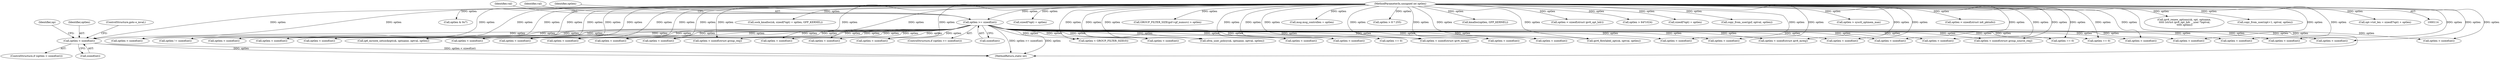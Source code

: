 digraph "0_linux_45f6fad84cc305103b28d73482b344d7f5b76f39_11@API" {
"1001835" [label="(Call,optlen < sizeof(int))"];
"1000152" [label="(Call,optlen >= sizeof(int))"];
"1000119" [label="(MethodParameterIn,unsigned int optlen)"];
"1000807" [label="(Call,optlen == 0)"];
"1000826" [label="(Call,optlen & 0x7)"];
"1000529" [label="(Call,optlen < sizeof(int))"];
"1000723" [label="(Call,optlen < sizeof(int))"];
"1001859" [label="(Call,optlen < sizeof(int))"];
"1000683" [label="(Call,optlen < sizeof(int))"];
"1001787" [label="(Call,optlen < sizeof(int))"];
"1001897" [label="(Call,xfrm_user_policy(sk, optname, optval, optlen))"];
"1001876" [label="(Call,ipv6_flowlabel_opt(sk, optval, optlen))"];
"1001257" [label="(Call,optlen != sizeof(int))"];
"1001835" [label="(Call,optlen < sizeof(int))"];
"1000509" [label="(Call,optlen < sizeof(int))"];
"1000179" [label="(Call,ip6_mroute_setsockopt(sk, optname, optval, optlen))"];
"1001165" [label="(Call,optlen < sizeof(int))"];
"1001057" [label="(Call,sock_kmalloc(sk, sizeof(*opt) + optlen, GFP_KERNEL))"];
"1000151" [label="(ControlStructure,if (optlen >= sizeof(int)))"];
"1000469" [label="(Call,optlen < sizeof(int))"];
"1001687" [label="(Call,optlen < GROUP_FILTER_SIZE(0))"];
"1001774" [label="(Call,optlen < sizeof(int))"];
"1001059" [label="(Call,sizeof(*opt) + optlen)"];
"1001230" [label="(Call,optlen < sizeof(int))"];
"1000194" [label="(Call,optlen < sizeof(int))"];
"1000449" [label="(Call,optlen < sizeof(int))"];
"1001563" [label="(Call,optlen < sizeof(struct group_source_req))"];
"1001750" [label="(Call,GROUP_FILTER_SIZE(gsf->gf_numsrc) > optlen)"];
"1000569" [label="(Call,optlen < sizeof(int))"];
"1000649" [label="(Call,optlen < sizeof(int))"];
"1000119" [label="(MethodParameterIn,unsigned int optlen)"];
"1001326" [label="(Call,optlen < sizeof(int))"];
"1001487" [label="(Call,optlen < sizeof(struct group_req))"];
"1001106" [label="(Call,msg.msg_controllen = optlen)"];
"1002065" [label="(MethodReturn,static int)"];
"1000629" [label="(Call,optlen < sizeof(int))"];
"1000829" [label="(Call,optlen > 8 * 255)"];
"1001914" [label="(Call,optlen < sizeof(int))"];
"1001812" [label="(Call,optlen < sizeof(int))"];
"1001704" [label="(Call,kmalloc(optlen, GFP_KERNEL))"];
"1001834" [label="(ControlStructure,if (optlen < sizeof(int)))"];
"1001842" [label="(Identifier,np)"];
"1001040" [label="(Call,optlen == 0)"];
"1000168" [label="(Identifier,val)"];
"1000821" [label="(Call,optlen < sizeof(struct ipv6_opt_hdr))"];
"1000152" [label="(Call,optlen >= sizeof(int))"];
"1001049" [label="(Call,optlen > 64*1024)"];
"1001089" [label="(Call,sizeof(*opt) + optlen)"];
"1001721" [label="(Call,copy_from_user(gsf, optval, optlen))"];
"1001376" [label="(Call,optlen < sizeof(struct ipv6_mreq))"];
"1000489" [label="(Call,optlen < sizeof(int))"];
"1000159" [label="(Identifier,val)"];
"1001836" [label="(Identifier,optlen)"];
"1001693" [label="(Call,optlen > sysctl_optmem_max)"];
"1002006" [label="(Call,optlen < sizeof(int))"];
"1001436" [label="(Call,optlen < sizeof(struct ipv6_mreq))"];
"1000955" [label="(Call,optlen < sizeof(struct in6_pktinfo))"];
"1001198" [label="(Call,optlen < sizeof(int))"];
"1000609" [label="(Call,optlen < sizeof(int))"];
"1000948" [label="(Call,optlen == 0)"];
"1000154" [label="(Call,sizeof(int))"];
"1000429" [label="(Call,optlen < sizeof(int))"];
"1000589" [label="(Call,optlen < sizeof(int))"];
"1000782" [label="(Call,optlen < sizeof(int))"];
"1001839" [label="(ControlStructure,goto e_inval;)"];
"1000549" [label="(Call,optlen < sizeof(int))"];
"1000861" [label="(Call,ipv6_renew_options(sk, opt, optname,\n \t\t\t\t\t (struct ipv6_opt_hdr __user *)optval,\n \t\t\t\t\t optlen))"];
"1001099" [label="(Call,copy_from_user(opt+1, optval, optlen))"];
"1001837" [label="(Call,sizeof(int))"];
"1000153" [label="(Identifier,optlen)"];
"1000765" [label="(Call,optlen < sizeof(int))"];
"1000703" [label="(Call,optlen < sizeof(int))"];
"1001085" [label="(Call,opt->tot_len = sizeof(*opt) + optlen)"];
"1001835" -> "1001834"  [label="AST: "];
"1001835" -> "1001837"  [label="CFG: "];
"1001836" -> "1001835"  [label="AST: "];
"1001837" -> "1001835"  [label="AST: "];
"1001839" -> "1001835"  [label="CFG: "];
"1001842" -> "1001835"  [label="CFG: "];
"1001835" -> "1002065"  [label="DDG: optlen"];
"1001835" -> "1002065"  [label="DDG: optlen < sizeof(int)"];
"1000152" -> "1001835"  [label="DDG: optlen"];
"1000119" -> "1001835"  [label="DDG: optlen"];
"1000152" -> "1000151"  [label="AST: "];
"1000152" -> "1000154"  [label="CFG: "];
"1000153" -> "1000152"  [label="AST: "];
"1000154" -> "1000152"  [label="AST: "];
"1000159" -> "1000152"  [label="CFG: "];
"1000168" -> "1000152"  [label="CFG: "];
"1000152" -> "1002065"  [label="DDG: optlen >= sizeof(int)"];
"1000152" -> "1002065"  [label="DDG: optlen"];
"1000119" -> "1000152"  [label="DDG: optlen"];
"1000152" -> "1000179"  [label="DDG: optlen"];
"1000152" -> "1000194"  [label="DDG: optlen"];
"1000152" -> "1000429"  [label="DDG: optlen"];
"1000152" -> "1000449"  [label="DDG: optlen"];
"1000152" -> "1000469"  [label="DDG: optlen"];
"1000152" -> "1000489"  [label="DDG: optlen"];
"1000152" -> "1000509"  [label="DDG: optlen"];
"1000152" -> "1000529"  [label="DDG: optlen"];
"1000152" -> "1000549"  [label="DDG: optlen"];
"1000152" -> "1000569"  [label="DDG: optlen"];
"1000152" -> "1000589"  [label="DDG: optlen"];
"1000152" -> "1000609"  [label="DDG: optlen"];
"1000152" -> "1000629"  [label="DDG: optlen"];
"1000152" -> "1000649"  [label="DDG: optlen"];
"1000152" -> "1000683"  [label="DDG: optlen"];
"1000152" -> "1000703"  [label="DDG: optlen"];
"1000152" -> "1000723"  [label="DDG: optlen"];
"1000152" -> "1000765"  [label="DDG: optlen"];
"1000152" -> "1000782"  [label="DDG: optlen"];
"1000152" -> "1000807"  [label="DDG: optlen"];
"1000152" -> "1000948"  [label="DDG: optlen"];
"1000152" -> "1001040"  [label="DDG: optlen"];
"1000152" -> "1001165"  [label="DDG: optlen"];
"1000152" -> "1001198"  [label="DDG: optlen"];
"1000152" -> "1001230"  [label="DDG: optlen"];
"1000152" -> "1001257"  [label="DDG: optlen"];
"1000152" -> "1001326"  [label="DDG: optlen"];
"1000152" -> "1001376"  [label="DDG: optlen"];
"1000152" -> "1001436"  [label="DDG: optlen"];
"1000152" -> "1001487"  [label="DDG: optlen"];
"1000152" -> "1001563"  [label="DDG: optlen"];
"1000152" -> "1001687"  [label="DDG: optlen"];
"1000152" -> "1001774"  [label="DDG: optlen"];
"1000152" -> "1001787"  [label="DDG: optlen"];
"1000152" -> "1001812"  [label="DDG: optlen"];
"1000152" -> "1001859"  [label="DDG: optlen"];
"1000152" -> "1001876"  [label="DDG: optlen"];
"1000152" -> "1001897"  [label="DDG: optlen"];
"1000152" -> "1001914"  [label="DDG: optlen"];
"1000152" -> "1002006"  [label="DDG: optlen"];
"1000119" -> "1000114"  [label="AST: "];
"1000119" -> "1002065"  [label="DDG: optlen"];
"1000119" -> "1000179"  [label="DDG: optlen"];
"1000119" -> "1000194"  [label="DDG: optlen"];
"1000119" -> "1000429"  [label="DDG: optlen"];
"1000119" -> "1000449"  [label="DDG: optlen"];
"1000119" -> "1000469"  [label="DDG: optlen"];
"1000119" -> "1000489"  [label="DDG: optlen"];
"1000119" -> "1000509"  [label="DDG: optlen"];
"1000119" -> "1000529"  [label="DDG: optlen"];
"1000119" -> "1000549"  [label="DDG: optlen"];
"1000119" -> "1000569"  [label="DDG: optlen"];
"1000119" -> "1000589"  [label="DDG: optlen"];
"1000119" -> "1000609"  [label="DDG: optlen"];
"1000119" -> "1000629"  [label="DDG: optlen"];
"1000119" -> "1000649"  [label="DDG: optlen"];
"1000119" -> "1000683"  [label="DDG: optlen"];
"1000119" -> "1000703"  [label="DDG: optlen"];
"1000119" -> "1000723"  [label="DDG: optlen"];
"1000119" -> "1000765"  [label="DDG: optlen"];
"1000119" -> "1000782"  [label="DDG: optlen"];
"1000119" -> "1000807"  [label="DDG: optlen"];
"1000119" -> "1000821"  [label="DDG: optlen"];
"1000119" -> "1000826"  [label="DDG: optlen"];
"1000119" -> "1000829"  [label="DDG: optlen"];
"1000119" -> "1000861"  [label="DDG: optlen"];
"1000119" -> "1000948"  [label="DDG: optlen"];
"1000119" -> "1000955"  [label="DDG: optlen"];
"1000119" -> "1001040"  [label="DDG: optlen"];
"1000119" -> "1001049"  [label="DDG: optlen"];
"1000119" -> "1001057"  [label="DDG: optlen"];
"1000119" -> "1001059"  [label="DDG: optlen"];
"1000119" -> "1001085"  [label="DDG: optlen"];
"1000119" -> "1001089"  [label="DDG: optlen"];
"1000119" -> "1001099"  [label="DDG: optlen"];
"1000119" -> "1001106"  [label="DDG: optlen"];
"1000119" -> "1001165"  [label="DDG: optlen"];
"1000119" -> "1001198"  [label="DDG: optlen"];
"1000119" -> "1001230"  [label="DDG: optlen"];
"1000119" -> "1001257"  [label="DDG: optlen"];
"1000119" -> "1001326"  [label="DDG: optlen"];
"1000119" -> "1001376"  [label="DDG: optlen"];
"1000119" -> "1001436"  [label="DDG: optlen"];
"1000119" -> "1001487"  [label="DDG: optlen"];
"1000119" -> "1001563"  [label="DDG: optlen"];
"1000119" -> "1001687"  [label="DDG: optlen"];
"1000119" -> "1001693"  [label="DDG: optlen"];
"1000119" -> "1001704"  [label="DDG: optlen"];
"1000119" -> "1001721"  [label="DDG: optlen"];
"1000119" -> "1001750"  [label="DDG: optlen"];
"1000119" -> "1001774"  [label="DDG: optlen"];
"1000119" -> "1001787"  [label="DDG: optlen"];
"1000119" -> "1001812"  [label="DDG: optlen"];
"1000119" -> "1001859"  [label="DDG: optlen"];
"1000119" -> "1001876"  [label="DDG: optlen"];
"1000119" -> "1001897"  [label="DDG: optlen"];
"1000119" -> "1001914"  [label="DDG: optlen"];
"1000119" -> "1002006"  [label="DDG: optlen"];
}
